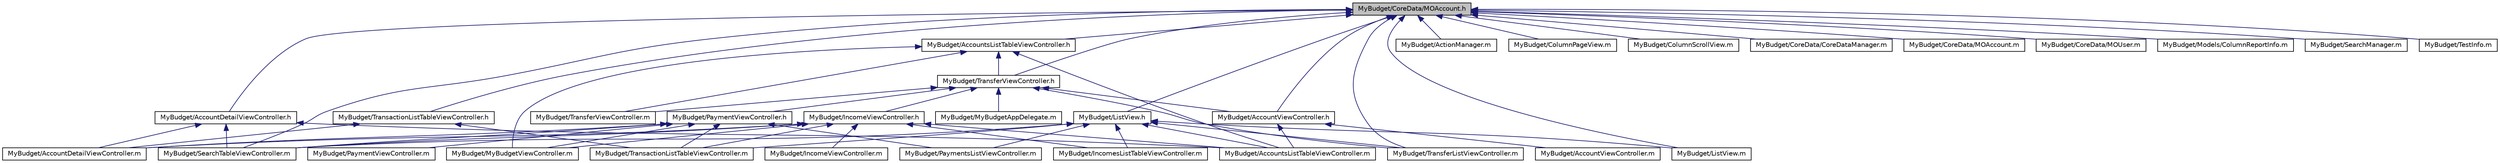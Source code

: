digraph G
{
  edge [fontname="Helvetica",fontsize="10",labelfontname="Helvetica",labelfontsize="10"];
  node [fontname="Helvetica",fontsize="10",shape=record];
  Node1 [label="MyBudget/CoreData/MOAccount.h",height=0.2,width=0.4,color="black", fillcolor="grey75", style="filled" fontcolor="black"];
  Node1 -> Node2 [dir=back,color="midnightblue",fontsize="10",style="solid",fontname="Helvetica"];
  Node2 [label="MyBudget/AccountDetailViewController.h",height=0.2,width=0.4,color="black", fillcolor="white", style="filled",URL="$_account_detail_view_controller_8h.html"];
  Node2 -> Node3 [dir=back,color="midnightblue",fontsize="10",style="solid",fontname="Helvetica"];
  Node3 [label="MyBudget/AccountDetailViewController.m",height=0.2,width=0.4,color="black", fillcolor="white", style="filled",URL="$_account_detail_view_controller_8m.html"];
  Node2 -> Node4 [dir=back,color="midnightblue",fontsize="10",style="solid",fontname="Helvetica"];
  Node4 [label="MyBudget/AccountsListTableViewController.m",height=0.2,width=0.4,color="black", fillcolor="white", style="filled",URL="$_accounts_list_table_view_controller_8m.html"];
  Node2 -> Node5 [dir=back,color="midnightblue",fontsize="10",style="solid",fontname="Helvetica"];
  Node5 [label="MyBudget/SearchTableViewController.m",height=0.2,width=0.4,color="black", fillcolor="white", style="filled",URL="$_search_table_view_controller_8m.html"];
  Node1 -> Node6 [dir=back,color="midnightblue",fontsize="10",style="solid",fontname="Helvetica"];
  Node6 [label="MyBudget/TransactionListTableViewController.h",height=0.2,width=0.4,color="black", fillcolor="white", style="filled",URL="$_transaction_list_table_view_controller_8h.html"];
  Node6 -> Node3 [dir=back,color="midnightblue",fontsize="10",style="solid",fontname="Helvetica"];
  Node6 -> Node7 [dir=back,color="midnightblue",fontsize="10",style="solid",fontname="Helvetica"];
  Node7 [label="MyBudget/TransactionListTableViewController.m",height=0.2,width=0.4,color="black", fillcolor="white", style="filled",URL="$_transaction_list_table_view_controller_8m.html"];
  Node1 -> Node8 [dir=back,color="midnightblue",fontsize="10",style="solid",fontname="Helvetica"];
  Node8 [label="MyBudget/AccountsListTableViewController.h",height=0.2,width=0.4,color="black", fillcolor="white", style="filled",URL="$_accounts_list_table_view_controller_8h.html"];
  Node8 -> Node9 [dir=back,color="midnightblue",fontsize="10",style="solid",fontname="Helvetica"];
  Node9 [label="MyBudget/TransferViewController.h",height=0.2,width=0.4,color="black", fillcolor="white", style="filled",URL="$_transfer_view_controller_8h.html"];
  Node9 -> Node10 [dir=back,color="midnightblue",fontsize="10",style="solid",fontname="Helvetica"];
  Node10 [label="MyBudget/IncomeViewController.h",height=0.2,width=0.4,color="black", fillcolor="white", style="filled",URL="$_income_view_controller_8h.html"];
  Node10 -> Node3 [dir=back,color="midnightblue",fontsize="10",style="solid",fontname="Helvetica"];
  Node10 -> Node4 [dir=back,color="midnightblue",fontsize="10",style="solid",fontname="Helvetica"];
  Node10 -> Node11 [dir=back,color="midnightblue",fontsize="10",style="solid",fontname="Helvetica"];
  Node11 [label="MyBudget/IncomesListTableViewController.m",height=0.2,width=0.4,color="black", fillcolor="white", style="filled",URL="$_incomes_list_table_view_controller_8m.html"];
  Node10 -> Node12 [dir=back,color="midnightblue",fontsize="10",style="solid",fontname="Helvetica"];
  Node12 [label="MyBudget/IncomeViewController.m",height=0.2,width=0.4,color="black", fillcolor="white", style="filled",URL="$_income_view_controller_8m.html"];
  Node10 -> Node13 [dir=back,color="midnightblue",fontsize="10",style="solid",fontname="Helvetica"];
  Node13 [label="MyBudget/MyBudgetViewController.m",height=0.2,width=0.4,color="black", fillcolor="white", style="filled",URL="$_my_budget_view_controller_8m.html"];
  Node10 -> Node5 [dir=back,color="midnightblue",fontsize="10",style="solid",fontname="Helvetica"];
  Node10 -> Node7 [dir=back,color="midnightblue",fontsize="10",style="solid",fontname="Helvetica"];
  Node9 -> Node14 [dir=back,color="midnightblue",fontsize="10",style="solid",fontname="Helvetica"];
  Node14 [label="MyBudget/PaymentViewController.h",height=0.2,width=0.4,color="black", fillcolor="white", style="filled",URL="$_payment_view_controller_8h.html"];
  Node14 -> Node3 [dir=back,color="midnightblue",fontsize="10",style="solid",fontname="Helvetica"];
  Node14 -> Node13 [dir=back,color="midnightblue",fontsize="10",style="solid",fontname="Helvetica"];
  Node14 -> Node15 [dir=back,color="midnightblue",fontsize="10",style="solid",fontname="Helvetica"];
  Node15 [label="MyBudget/PaymentsListViewController.m",height=0.2,width=0.4,color="black", fillcolor="white", style="filled",URL="$_payments_list_view_controller_8m.html"];
  Node14 -> Node16 [dir=back,color="midnightblue",fontsize="10",style="solid",fontname="Helvetica"];
  Node16 [label="MyBudget/PaymentViewController.m",height=0.2,width=0.4,color="black", fillcolor="white", style="filled",URL="$_payment_view_controller_8m.html"];
  Node14 -> Node5 [dir=back,color="midnightblue",fontsize="10",style="solid",fontname="Helvetica"];
  Node14 -> Node7 [dir=back,color="midnightblue",fontsize="10",style="solid",fontname="Helvetica"];
  Node9 -> Node17 [dir=back,color="midnightblue",fontsize="10",style="solid",fontname="Helvetica"];
  Node17 [label="MyBudget/AccountViewController.h",height=0.2,width=0.4,color="black", fillcolor="white", style="filled",URL="$_account_view_controller_8h.html"];
  Node17 -> Node4 [dir=back,color="midnightblue",fontsize="10",style="solid",fontname="Helvetica"];
  Node17 -> Node18 [dir=back,color="midnightblue",fontsize="10",style="solid",fontname="Helvetica"];
  Node18 [label="MyBudget/AccountViewController.m",height=0.2,width=0.4,color="black", fillcolor="white", style="filled",URL="$_account_view_controller_8m.html"];
  Node9 -> Node19 [dir=back,color="midnightblue",fontsize="10",style="solid",fontname="Helvetica"];
  Node19 [label="MyBudget/MyBudgetAppDelegate.m",height=0.2,width=0.4,color="black", fillcolor="white", style="filled",URL="$_my_budget_app_delegate_8m.html"];
  Node9 -> Node20 [dir=back,color="midnightblue",fontsize="10",style="solid",fontname="Helvetica"];
  Node20 [label="MyBudget/TransferListViewController.m",height=0.2,width=0.4,color="black", fillcolor="white", style="filled",URL="$_transfer_list_view_controller_8m.html"];
  Node9 -> Node21 [dir=back,color="midnightblue",fontsize="10",style="solid",fontname="Helvetica"];
  Node21 [label="MyBudget/TransferViewController.m",height=0.2,width=0.4,color="black", fillcolor="white", style="filled",URL="$_transfer_view_controller_8m.html"];
  Node8 -> Node4 [dir=back,color="midnightblue",fontsize="10",style="solid",fontname="Helvetica"];
  Node8 -> Node13 [dir=back,color="midnightblue",fontsize="10",style="solid",fontname="Helvetica"];
  Node8 -> Node21 [dir=back,color="midnightblue",fontsize="10",style="solid",fontname="Helvetica"];
  Node1 -> Node9 [dir=back,color="midnightblue",fontsize="10",style="solid",fontname="Helvetica"];
  Node1 -> Node17 [dir=back,color="midnightblue",fontsize="10",style="solid",fontname="Helvetica"];
  Node1 -> Node22 [dir=back,color="midnightblue",fontsize="10",style="solid",fontname="Helvetica"];
  Node22 [label="MyBudget/ListView.h",height=0.2,width=0.4,color="black", fillcolor="white", style="filled",URL="$_list_view_8h.html"];
  Node22 -> Node4 [dir=back,color="midnightblue",fontsize="10",style="solid",fontname="Helvetica"];
  Node22 -> Node11 [dir=back,color="midnightblue",fontsize="10",style="solid",fontname="Helvetica"];
  Node22 -> Node23 [dir=back,color="midnightblue",fontsize="10",style="solid",fontname="Helvetica"];
  Node23 [label="MyBudget/ListView.m",height=0.2,width=0.4,color="black", fillcolor="white", style="filled",URL="$_list_view_8m.html"];
  Node22 -> Node15 [dir=back,color="midnightblue",fontsize="10",style="solid",fontname="Helvetica"];
  Node22 -> Node5 [dir=back,color="midnightblue",fontsize="10",style="solid",fontname="Helvetica"];
  Node22 -> Node7 [dir=back,color="midnightblue",fontsize="10",style="solid",fontname="Helvetica"];
  Node22 -> Node20 [dir=back,color="midnightblue",fontsize="10",style="solid",fontname="Helvetica"];
  Node1 -> Node24 [dir=back,color="midnightblue",fontsize="10",style="solid",fontname="Helvetica"];
  Node24 [label="MyBudget/ActionManager.m",height=0.2,width=0.4,color="black", fillcolor="white", style="filled",URL="$_action_manager_8m.html"];
  Node1 -> Node25 [dir=back,color="midnightblue",fontsize="10",style="solid",fontname="Helvetica"];
  Node25 [label="MyBudget/ColumnPageView.m",height=0.2,width=0.4,color="black", fillcolor="white", style="filled",URL="$_column_page_view_8m.html"];
  Node1 -> Node26 [dir=back,color="midnightblue",fontsize="10",style="solid",fontname="Helvetica"];
  Node26 [label="MyBudget/ColumnScrollView.m",height=0.2,width=0.4,color="black", fillcolor="white", style="filled",URL="$_column_scroll_view_8m.html"];
  Node1 -> Node27 [dir=back,color="midnightblue",fontsize="10",style="solid",fontname="Helvetica"];
  Node27 [label="MyBudget/CoreData/CoreDataManager.m",height=0.2,width=0.4,color="black", fillcolor="white", style="filled",URL="$_core_data_manager_8m.html"];
  Node1 -> Node28 [dir=back,color="midnightblue",fontsize="10",style="solid",fontname="Helvetica"];
  Node28 [label="MyBudget/CoreData/MOAccount.m",height=0.2,width=0.4,color="black", fillcolor="white", style="filled",URL="$_m_o_account_8m.html"];
  Node1 -> Node29 [dir=back,color="midnightblue",fontsize="10",style="solid",fontname="Helvetica"];
  Node29 [label="MyBudget/CoreData/MOUser.m",height=0.2,width=0.4,color="black", fillcolor="white", style="filled",URL="$_m_o_user_8m.html"];
  Node1 -> Node23 [dir=back,color="midnightblue",fontsize="10",style="solid",fontname="Helvetica"];
  Node1 -> Node30 [dir=back,color="midnightblue",fontsize="10",style="solid",fontname="Helvetica"];
  Node30 [label="MyBudget/Models/ColumnReportInfo.m",height=0.2,width=0.4,color="black", fillcolor="white", style="filled",URL="$_column_report_info_8m.html"];
  Node1 -> Node31 [dir=back,color="midnightblue",fontsize="10",style="solid",fontname="Helvetica"];
  Node31 [label="MyBudget/SearchManager.m",height=0.2,width=0.4,color="black", fillcolor="white", style="filled",URL="$_search_manager_8m.html"];
  Node1 -> Node5 [dir=back,color="midnightblue",fontsize="10",style="solid",fontname="Helvetica"];
  Node1 -> Node32 [dir=back,color="midnightblue",fontsize="10",style="solid",fontname="Helvetica"];
  Node32 [label="MyBudget/TestInfo.m",height=0.2,width=0.4,color="black", fillcolor="white", style="filled",URL="$_test_info_8m.html"];
  Node1 -> Node20 [dir=back,color="midnightblue",fontsize="10",style="solid",fontname="Helvetica"];
}
